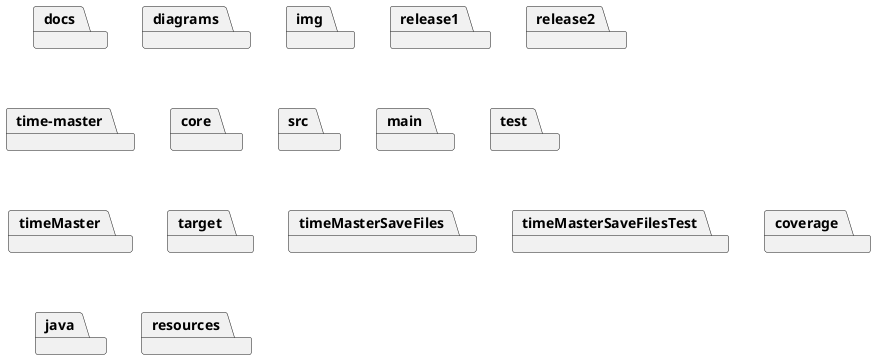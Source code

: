 @startuml Time Master

package "docs" as docs

    package "diagrams" as diagrams
    package "img"
    package "release1"
    package "release2"

package "time-master"

    package "core"

        package "src"
            package "main"
                 package "test"

            package "timeMaster"

        package "target"
        package "timeMasterSaveFiles"
        package "timeMasterSaveFilesTest"

    package "coverage"
        package "target"

    package "src"
        package "main"
            package "java"
                package "timeMaster"
            package "resources"
        package "test"
    
    package "target"



@enduml